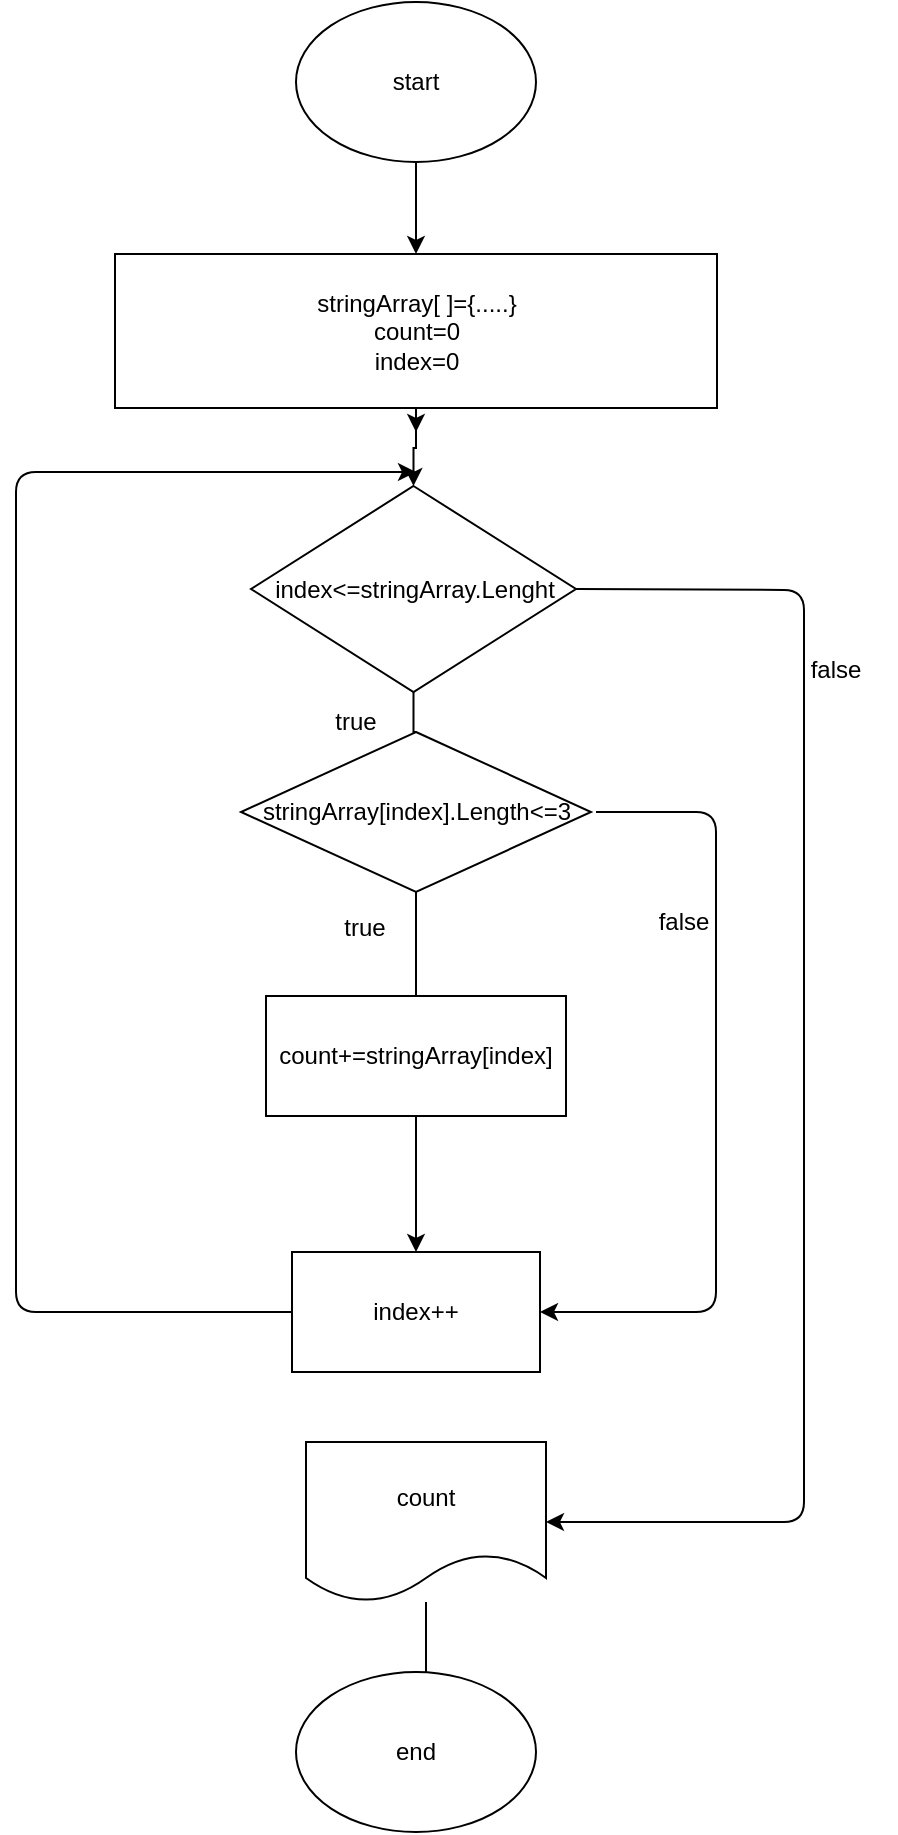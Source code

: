<mxfile>
    <diagram id="bHvaPex2XGFRdQJv9MFC" name="Страница 1">
        <mxGraphModel dx="765" dy="285" grid="1" gridSize="10" guides="1" tooltips="1" connect="1" arrows="1" fold="1" page="1" pageScale="1" pageWidth="827" pageHeight="1169" math="0" shadow="0">
            <root>
                <mxCell id="0"/>
                <mxCell id="1" parent="0"/>
                <mxCell id="2" value="" style="edgeStyle=orthogonalEdgeStyle;rounded=0;orthogonalLoop=1;jettySize=auto;html=1;" edge="1" parent="1" source="3" target="5">
                    <mxGeometry relative="1" as="geometry"/>
                </mxCell>
                <mxCell id="3" value="start" style="ellipse;whiteSpace=wrap;html=1;" vertex="1" parent="1">
                    <mxGeometry x="190" y="65" width="120" height="80" as="geometry"/>
                </mxCell>
                <mxCell id="4" value="" style="edgeStyle=orthogonalEdgeStyle;rounded=0;orthogonalLoop=1;jettySize=auto;html=1;" edge="1" parent="1" source="5" target="8">
                    <mxGeometry relative="1" as="geometry"/>
                </mxCell>
                <mxCell id="24" style="edgeStyle=none;html=1;" edge="1" parent="1" source="5">
                    <mxGeometry relative="1" as="geometry">
                        <mxPoint x="250" y="280" as="targetPoint"/>
                    </mxGeometry>
                </mxCell>
                <mxCell id="5" value="stringArray[ ]={.....&lt;span&gt;}&lt;/span&gt;&lt;br&gt;count=0&lt;br&gt;index=0" style="rounded=0;whiteSpace=wrap;html=1;" vertex="1" parent="1">
                    <mxGeometry x="99.5" y="191" width="301" height="77" as="geometry"/>
                </mxCell>
                <mxCell id="6" value="" style="edgeStyle=orthogonalEdgeStyle;rounded=0;orthogonalLoop=1;jettySize=auto;html=1;startArrow=none;" edge="1" parent="1" source="21" target="13">
                    <mxGeometry relative="1" as="geometry"/>
                </mxCell>
                <mxCell id="28" value="" style="edgeStyle=none;html=1;exitX=1;exitY=0.5;exitDx=0;exitDy=0;entryX=1;entryY=0.5;entryDx=0;entryDy=0;" edge="1" parent="1" source="8" target="10">
                    <mxGeometry relative="1" as="geometry">
                        <mxPoint x="500" y="981.6" as="targetPoint"/>
                        <Array as="points">
                            <mxPoint x="444" y="359"/>
                            <mxPoint x="444" y="825"/>
                        </Array>
                    </mxGeometry>
                </mxCell>
                <mxCell id="8" value="index&amp;lt;=stringArray.Lenght" style="rhombus;whiteSpace=wrap;html=1;" vertex="1" parent="1">
                    <mxGeometry x="167.5" y="307" width="162.5" height="103" as="geometry"/>
                </mxCell>
                <mxCell id="9" value="" style="edgeStyle=orthogonalEdgeStyle;rounded=0;orthogonalLoop=1;jettySize=auto;html=1;" edge="1" parent="1" source="10">
                    <mxGeometry relative="1" as="geometry">
                        <mxPoint x="255" y="918" as="targetPoint"/>
                    </mxGeometry>
                </mxCell>
                <mxCell id="10" value="count" style="shape=document;whiteSpace=wrap;html=1;boundedLbl=1;" vertex="1" parent="1">
                    <mxGeometry x="195" y="785" width="120" height="80" as="geometry"/>
                </mxCell>
                <mxCell id="11" value="end" style="ellipse;whiteSpace=wrap;html=1;" vertex="1" parent="1">
                    <mxGeometry x="190" y="900" width="120" height="80" as="geometry"/>
                </mxCell>
                <mxCell id="25" style="edgeStyle=none;html=1;exitX=0;exitY=0.5;exitDx=0;exitDy=0;" edge="1" parent="1" source="13">
                    <mxGeometry relative="1" as="geometry">
                        <mxPoint x="250" y="300" as="targetPoint"/>
                        <Array as="points">
                            <mxPoint x="50" y="720"/>
                            <mxPoint x="50" y="300"/>
                        </Array>
                    </mxGeometry>
                </mxCell>
                <mxCell id="13" value="index++" style="rounded=0;whiteSpace=wrap;html=1;fillColor=default;gradientColor=none;" vertex="1" parent="1">
                    <mxGeometry x="188" y="690" width="124" height="60" as="geometry"/>
                </mxCell>
                <mxCell id="15" value="true" style="text;html=1;strokeColor=none;fillColor=none;align=center;verticalAlign=middle;whiteSpace=wrap;rounded=0;" vertex="1" parent="1">
                    <mxGeometry x="190" y="410" width="60" height="30" as="geometry"/>
                </mxCell>
                <mxCell id="16" value="false" style="text;html=1;strokeColor=none;fillColor=none;align=center;verticalAlign=middle;whiteSpace=wrap;rounded=0;" vertex="1" parent="1">
                    <mxGeometry x="430" y="384" width="60" height="30" as="geometry"/>
                </mxCell>
                <mxCell id="29" style="edgeStyle=none;html=1;entryX=1;entryY=0.5;entryDx=0;entryDy=0;" edge="1" parent="1" target="13">
                    <mxGeometry relative="1" as="geometry">
                        <mxPoint x="380" y="721.6" as="targetPoint"/>
                        <mxPoint x="340" y="470" as="sourcePoint"/>
                        <Array as="points">
                            <mxPoint x="400" y="470"/>
                            <mxPoint x="400" y="720"/>
                        </Array>
                    </mxGeometry>
                </mxCell>
                <mxCell id="19" value="stringArray[index].Length&amp;lt;=3" style="rhombus;whiteSpace=wrap;html=1;" vertex="1" parent="1">
                    <mxGeometry x="162.5" y="430" width="175" height="80" as="geometry"/>
                </mxCell>
                <mxCell id="20" value="" style="edgeStyle=orthogonalEdgeStyle;rounded=0;orthogonalLoop=1;jettySize=auto;html=1;endArrow=none;" edge="1" parent="1" source="8" target="19">
                    <mxGeometry relative="1" as="geometry">
                        <mxPoint x="254" y="362" as="sourcePoint"/>
                        <mxPoint x="254" y="715" as="targetPoint"/>
                    </mxGeometry>
                </mxCell>
                <mxCell id="22" value="true" style="text;html=1;strokeColor=none;fillColor=none;align=center;verticalAlign=middle;whiteSpace=wrap;rounded=0;" vertex="1" parent="1">
                    <mxGeometry x="195" y="510" width="59" height="35" as="geometry"/>
                </mxCell>
                <mxCell id="23" value="false" style="text;html=1;strokeColor=none;fillColor=none;align=center;verticalAlign=middle;whiteSpace=wrap;rounded=0;" vertex="1" parent="1">
                    <mxGeometry x="354" y="510" width="60" height="30" as="geometry"/>
                </mxCell>
                <mxCell id="21" value="count+=stringArray[index]" style="rounded=0;whiteSpace=wrap;html=1;" vertex="1" parent="1">
                    <mxGeometry x="175" y="562" width="150" height="60" as="geometry"/>
                </mxCell>
                <mxCell id="26" value="" style="edgeStyle=orthogonalEdgeStyle;rounded=0;orthogonalLoop=1;jettySize=auto;html=1;startArrow=none;endArrow=none;exitX=0.5;exitY=1;exitDx=0;exitDy=0;" edge="1" parent="1" source="19" target="21">
                    <mxGeometry relative="1" as="geometry">
                        <mxPoint x="255" y="510" as="sourcePoint"/>
                        <mxPoint x="257" y="685" as="targetPoint"/>
                    </mxGeometry>
                </mxCell>
            </root>
        </mxGraphModel>
    </diagram>
</mxfile>